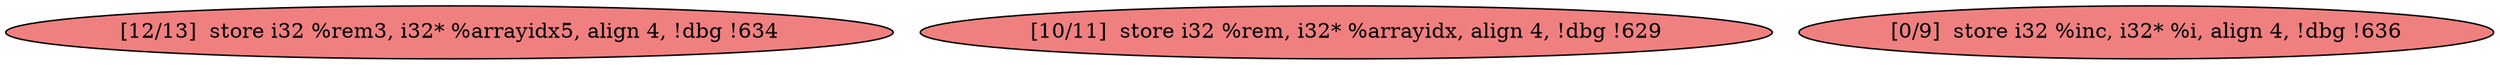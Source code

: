 
digraph G {


node97 [fillcolor=lightcoral,label="[12/13]  store i32 %rem3, i32* %arrayidx5, align 4, !dbg !634",shape=ellipse,style=filled ]
node95 [fillcolor=lightcoral,label="[10/11]  store i32 %rem, i32* %arrayidx, align 4, !dbg !629",shape=ellipse,style=filled ]
node96 [fillcolor=lightcoral,label="[0/9]  store i32 %inc, i32* %i, align 4, !dbg !636",shape=ellipse,style=filled ]



}
